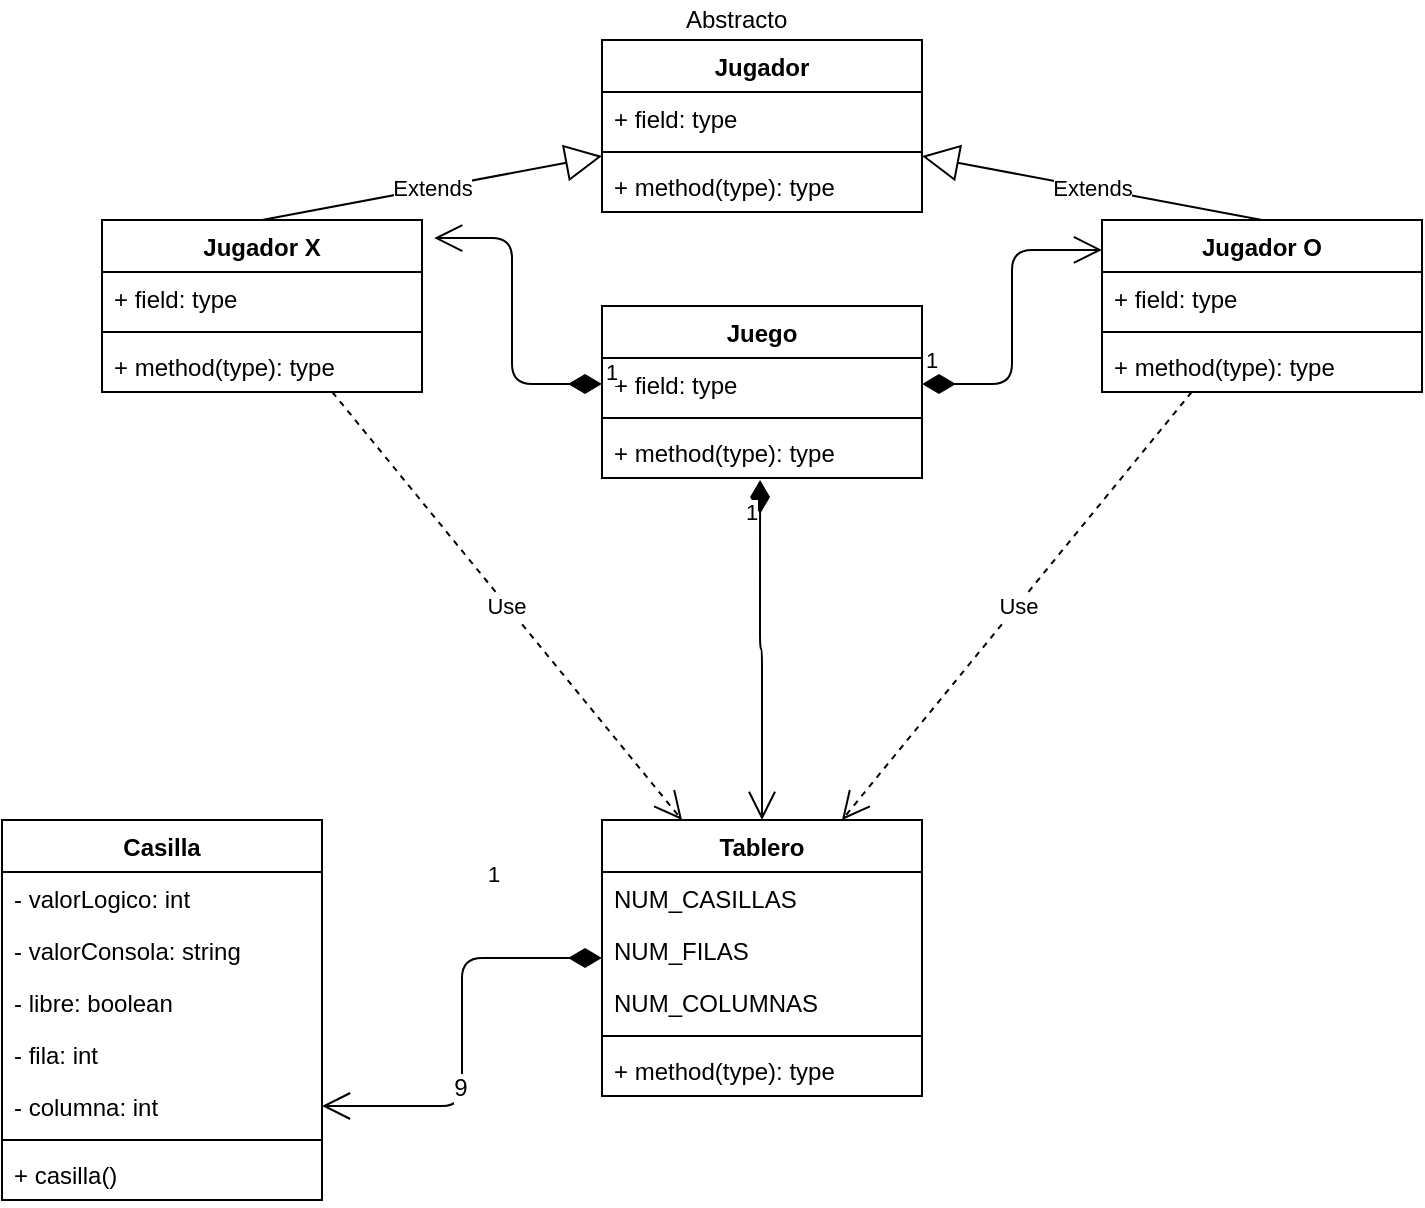 <mxfile version="12.1.3" pages="1"><diagram id="DG-77taV9_U5A8dRwUlG" name="Page-1"><mxGraphModel dx="1408" dy="586" grid="1" gridSize="10" guides="1" tooltips="1" connect="1" arrows="1" fold="1" page="1" pageScale="1" pageWidth="827" pageHeight="1169" math="0" shadow="0"><root><mxCell id="0"/><mxCell id="1" parent="0"/><mxCell id="o2bsqG5Iu_C7ATKqkHY1-1" value="Tablero" style="swimlane;fontStyle=1;align=center;verticalAlign=top;childLayout=stackLayout;horizontal=1;startSize=26;horizontalStack=0;resizeParent=1;resizeParentMax=0;resizeLast=0;collapsible=1;marginBottom=0;" vertex="1" parent="1"><mxGeometry x="330" y="430" width="160" height="138" as="geometry"/></mxCell><mxCell id="o2bsqG5Iu_C7ATKqkHY1-60" value="NUM_CASILLAS" style="text;strokeColor=none;fillColor=none;align=left;verticalAlign=top;spacingLeft=4;spacingRight=4;overflow=hidden;rotatable=0;points=[[0,0.5],[1,0.5]];portConstraint=eastwest;" vertex="1" parent="o2bsqG5Iu_C7ATKqkHY1-1"><mxGeometry y="26" width="160" height="26" as="geometry"/></mxCell><mxCell id="o2bsqG5Iu_C7ATKqkHY1-2" value="NUM_FILAS" style="text;strokeColor=none;fillColor=none;align=left;verticalAlign=top;spacingLeft=4;spacingRight=4;overflow=hidden;rotatable=0;points=[[0,0.5],[1,0.5]];portConstraint=eastwest;" vertex="1" parent="o2bsqG5Iu_C7ATKqkHY1-1"><mxGeometry y="52" width="160" height="26" as="geometry"/></mxCell><mxCell id="o2bsqG5Iu_C7ATKqkHY1-61" value="NUM_COLUMNAS" style="text;strokeColor=none;fillColor=none;align=left;verticalAlign=top;spacingLeft=4;spacingRight=4;overflow=hidden;rotatable=0;points=[[0,0.5],[1,0.5]];portConstraint=eastwest;" vertex="1" parent="o2bsqG5Iu_C7ATKqkHY1-1"><mxGeometry y="78" width="160" height="26" as="geometry"/></mxCell><mxCell id="o2bsqG5Iu_C7ATKqkHY1-3" value="" style="line;strokeWidth=1;fillColor=none;align=left;verticalAlign=middle;spacingTop=-1;spacingLeft=3;spacingRight=3;rotatable=0;labelPosition=right;points=[];portConstraint=eastwest;" vertex="1" parent="o2bsqG5Iu_C7ATKqkHY1-1"><mxGeometry y="104" width="160" height="8" as="geometry"/></mxCell><mxCell id="o2bsqG5Iu_C7ATKqkHY1-4" value="+ method(type): type" style="text;strokeColor=none;fillColor=none;align=left;verticalAlign=top;spacingLeft=4;spacingRight=4;overflow=hidden;rotatable=0;points=[[0,0.5],[1,0.5]];portConstraint=eastwest;" vertex="1" parent="o2bsqG5Iu_C7ATKqkHY1-1"><mxGeometry y="112" width="160" height="26" as="geometry"/></mxCell><mxCell id="o2bsqG5Iu_C7ATKqkHY1-5" value="Casilla" style="swimlane;fontStyle=1;align=center;verticalAlign=top;childLayout=stackLayout;horizontal=1;startSize=26;horizontalStack=0;resizeParent=1;resizeParentMax=0;resizeLast=0;collapsible=1;marginBottom=0;" vertex="1" parent="1"><mxGeometry x="30" y="430" width="160" height="190" as="geometry"/></mxCell><mxCell id="o2bsqG5Iu_C7ATKqkHY1-55" value="- valorLogico: int" style="text;strokeColor=none;fillColor=none;align=left;verticalAlign=top;spacingLeft=4;spacingRight=4;overflow=hidden;rotatable=0;points=[[0,0.5],[1,0.5]];portConstraint=eastwest;" vertex="1" parent="o2bsqG5Iu_C7ATKqkHY1-5"><mxGeometry y="26" width="160" height="26" as="geometry"/></mxCell><mxCell id="o2bsqG5Iu_C7ATKqkHY1-57" value="- valorConsola: string" style="text;strokeColor=none;fillColor=none;align=left;verticalAlign=top;spacingLeft=4;spacingRight=4;overflow=hidden;rotatable=0;points=[[0,0.5],[1,0.5]];portConstraint=eastwest;" vertex="1" parent="o2bsqG5Iu_C7ATKqkHY1-5"><mxGeometry y="52" width="160" height="26" as="geometry"/></mxCell><mxCell id="o2bsqG5Iu_C7ATKqkHY1-58" value="- libre: boolean" style="text;strokeColor=none;fillColor=none;align=left;verticalAlign=top;spacingLeft=4;spacingRight=4;overflow=hidden;rotatable=0;points=[[0,0.5],[1,0.5]];portConstraint=eastwest;" vertex="1" parent="o2bsqG5Iu_C7ATKqkHY1-5"><mxGeometry y="78" width="160" height="26" as="geometry"/></mxCell><mxCell id="o2bsqG5Iu_C7ATKqkHY1-59" value="- fila: int" style="text;strokeColor=none;fillColor=none;align=left;verticalAlign=top;spacingLeft=4;spacingRight=4;overflow=hidden;rotatable=0;points=[[0,0.5],[1,0.5]];portConstraint=eastwest;" vertex="1" parent="o2bsqG5Iu_C7ATKqkHY1-5"><mxGeometry y="104" width="160" height="26" as="geometry"/></mxCell><mxCell id="o2bsqG5Iu_C7ATKqkHY1-6" value="- columna: int" style="text;strokeColor=none;fillColor=none;align=left;verticalAlign=top;spacingLeft=4;spacingRight=4;overflow=hidden;rotatable=0;points=[[0,0.5],[1,0.5]];portConstraint=eastwest;" vertex="1" parent="o2bsqG5Iu_C7ATKqkHY1-5"><mxGeometry y="130" width="160" height="26" as="geometry"/></mxCell><mxCell id="o2bsqG5Iu_C7ATKqkHY1-7" value="" style="line;strokeWidth=1;fillColor=none;align=left;verticalAlign=middle;spacingTop=-1;spacingLeft=3;spacingRight=3;rotatable=0;labelPosition=right;points=[];portConstraint=eastwest;" vertex="1" parent="o2bsqG5Iu_C7ATKqkHY1-5"><mxGeometry y="156" width="160" height="8" as="geometry"/></mxCell><mxCell id="o2bsqG5Iu_C7ATKqkHY1-8" value="+ casilla()" style="text;strokeColor=none;fillColor=none;align=left;verticalAlign=top;spacingLeft=4;spacingRight=4;overflow=hidden;rotatable=0;points=[[0,0.5],[1,0.5]];portConstraint=eastwest;" vertex="1" parent="o2bsqG5Iu_C7ATKqkHY1-5"><mxGeometry y="164" width="160" height="26" as="geometry"/></mxCell><mxCell id="o2bsqG5Iu_C7ATKqkHY1-11" value="Jugador" style="swimlane;fontStyle=1;align=center;verticalAlign=top;childLayout=stackLayout;horizontal=1;startSize=26;horizontalStack=0;resizeParent=1;resizeParentMax=0;resizeLast=0;collapsible=1;marginBottom=0;" vertex="1" parent="1"><mxGeometry x="330" y="40" width="160" height="86" as="geometry"/></mxCell><mxCell id="o2bsqG5Iu_C7ATKqkHY1-12" value="+ field: type" style="text;strokeColor=none;fillColor=none;align=left;verticalAlign=top;spacingLeft=4;spacingRight=4;overflow=hidden;rotatable=0;points=[[0,0.5],[1,0.5]];portConstraint=eastwest;" vertex="1" parent="o2bsqG5Iu_C7ATKqkHY1-11"><mxGeometry y="26" width="160" height="26" as="geometry"/></mxCell><mxCell id="o2bsqG5Iu_C7ATKqkHY1-13" value="" style="line;strokeWidth=1;fillColor=none;align=left;verticalAlign=middle;spacingTop=-1;spacingLeft=3;spacingRight=3;rotatable=0;labelPosition=right;points=[];portConstraint=eastwest;" vertex="1" parent="o2bsqG5Iu_C7ATKqkHY1-11"><mxGeometry y="52" width="160" height="8" as="geometry"/></mxCell><mxCell id="o2bsqG5Iu_C7ATKqkHY1-14" value="+ method(type): type" style="text;strokeColor=none;fillColor=none;align=left;verticalAlign=top;spacingLeft=4;spacingRight=4;overflow=hidden;rotatable=0;points=[[0,0.5],[1,0.5]];portConstraint=eastwest;" vertex="1" parent="o2bsqG5Iu_C7ATKqkHY1-11"><mxGeometry y="60" width="160" height="26" as="geometry"/></mxCell><mxCell id="o2bsqG5Iu_C7ATKqkHY1-22" value="1" style="endArrow=open;html=1;endSize=12;startArrow=diamondThin;startSize=14;startFill=1;edgeStyle=orthogonalEdgeStyle;align=left;verticalAlign=bottom;entryX=1;entryY=0.5;entryDx=0;entryDy=0;" edge="1" parent="1" source="o2bsqG5Iu_C7ATKqkHY1-1" target="o2bsqG5Iu_C7ATKqkHY1-6"><mxGeometry x="-0.444" y="-33" relative="1" as="geometry"><mxPoint x="40" y="70" as="sourcePoint"/><mxPoint x="200" y="70" as="targetPoint"/><mxPoint as="offset"/></mxGeometry></mxCell><mxCell id="o2bsqG5Iu_C7ATKqkHY1-23" value="9" style="text;html=1;resizable=0;points=[];align=center;verticalAlign=middle;labelBackgroundColor=#ffffff;" vertex="1" connectable="0" parent="o2bsqG5Iu_C7ATKqkHY1-22"><mxGeometry x="0.258" y="-1" relative="1" as="geometry"><mxPoint as="offset"/></mxGeometry></mxCell><mxCell id="o2bsqG5Iu_C7ATKqkHY1-24" value="Jugador X" style="swimlane;fontStyle=1;align=center;verticalAlign=top;childLayout=stackLayout;horizontal=1;startSize=26;horizontalStack=0;resizeParent=1;resizeParentMax=0;resizeLast=0;collapsible=1;marginBottom=0;" vertex="1" parent="1"><mxGeometry x="80" y="130" width="160" height="86" as="geometry"/></mxCell><mxCell id="o2bsqG5Iu_C7ATKqkHY1-25" value="+ field: type" style="text;strokeColor=none;fillColor=none;align=left;verticalAlign=top;spacingLeft=4;spacingRight=4;overflow=hidden;rotatable=0;points=[[0,0.5],[1,0.5]];portConstraint=eastwest;" vertex="1" parent="o2bsqG5Iu_C7ATKqkHY1-24"><mxGeometry y="26" width="160" height="26" as="geometry"/></mxCell><mxCell id="o2bsqG5Iu_C7ATKqkHY1-26" value="" style="line;strokeWidth=1;fillColor=none;align=left;verticalAlign=middle;spacingTop=-1;spacingLeft=3;spacingRight=3;rotatable=0;labelPosition=right;points=[];portConstraint=eastwest;" vertex="1" parent="o2bsqG5Iu_C7ATKqkHY1-24"><mxGeometry y="52" width="160" height="8" as="geometry"/></mxCell><mxCell id="o2bsqG5Iu_C7ATKqkHY1-27" value="+ method(type): type" style="text;strokeColor=none;fillColor=none;align=left;verticalAlign=top;spacingLeft=4;spacingRight=4;overflow=hidden;rotatable=0;points=[[0,0.5],[1,0.5]];portConstraint=eastwest;" vertex="1" parent="o2bsqG5Iu_C7ATKqkHY1-24"><mxGeometry y="60" width="160" height="26" as="geometry"/></mxCell><mxCell id="o2bsqG5Iu_C7ATKqkHY1-28" value="Jugador O" style="swimlane;fontStyle=1;align=center;verticalAlign=top;childLayout=stackLayout;horizontal=1;startSize=26;horizontalStack=0;resizeParent=1;resizeParentMax=0;resizeLast=0;collapsible=1;marginBottom=0;" vertex="1" parent="1"><mxGeometry x="580" y="130" width="160" height="86" as="geometry"/></mxCell><mxCell id="o2bsqG5Iu_C7ATKqkHY1-29" value="+ field: type" style="text;strokeColor=none;fillColor=none;align=left;verticalAlign=top;spacingLeft=4;spacingRight=4;overflow=hidden;rotatable=0;points=[[0,0.5],[1,0.5]];portConstraint=eastwest;" vertex="1" parent="o2bsqG5Iu_C7ATKqkHY1-28"><mxGeometry y="26" width="160" height="26" as="geometry"/></mxCell><mxCell id="o2bsqG5Iu_C7ATKqkHY1-30" value="" style="line;strokeWidth=1;fillColor=none;align=left;verticalAlign=middle;spacingTop=-1;spacingLeft=3;spacingRight=3;rotatable=0;labelPosition=right;points=[];portConstraint=eastwest;" vertex="1" parent="o2bsqG5Iu_C7ATKqkHY1-28"><mxGeometry y="52" width="160" height="8" as="geometry"/></mxCell><mxCell id="o2bsqG5Iu_C7ATKqkHY1-31" value="+ method(type): type" style="text;strokeColor=none;fillColor=none;align=left;verticalAlign=top;spacingLeft=4;spacingRight=4;overflow=hidden;rotatable=0;points=[[0,0.5],[1,0.5]];portConstraint=eastwest;" vertex="1" parent="o2bsqG5Iu_C7ATKqkHY1-28"><mxGeometry y="60" width="160" height="26" as="geometry"/></mxCell><mxCell id="o2bsqG5Iu_C7ATKqkHY1-32" value="Abstracto" style="text;html=1;resizable=0;points=[];autosize=1;align=left;verticalAlign=top;spacingTop=-4;" vertex="1" parent="1"><mxGeometry x="370" y="20" width="70" height="20" as="geometry"/></mxCell><mxCell id="o2bsqG5Iu_C7ATKqkHY1-37" value="Extends" style="endArrow=block;endSize=16;endFill=0;html=1;exitX=0.5;exitY=0;exitDx=0;exitDy=0;" edge="1" parent="1" source="o2bsqG5Iu_C7ATKqkHY1-24" target="o2bsqG5Iu_C7ATKqkHY1-11"><mxGeometry width="160" relative="1" as="geometry"><mxPoint x="420" y="250" as="sourcePoint"/><mxPoint x="580" y="250" as="targetPoint"/></mxGeometry></mxCell><mxCell id="o2bsqG5Iu_C7ATKqkHY1-38" value="Extends" style="endArrow=block;endSize=16;endFill=0;html=1;exitX=0.5;exitY=0;exitDx=0;exitDy=0;" edge="1" parent="1" source="o2bsqG5Iu_C7ATKqkHY1-28" target="o2bsqG5Iu_C7ATKqkHY1-11"><mxGeometry width="160" relative="1" as="geometry"><mxPoint x="630" y="250" as="sourcePoint"/><mxPoint x="790" y="250" as="targetPoint"/></mxGeometry></mxCell><mxCell id="o2bsqG5Iu_C7ATKqkHY1-39" value="Use" style="endArrow=open;endSize=12;dashed=1;html=1;entryX=0.25;entryY=0;entryDx=0;entryDy=0;" edge="1" parent="1" source="o2bsqG5Iu_C7ATKqkHY1-24" target="o2bsqG5Iu_C7ATKqkHY1-1"><mxGeometry width="160" relative="1" as="geometry"><mxPoint x="230" y="260" as="sourcePoint"/><mxPoint x="490" y="190" as="targetPoint"/></mxGeometry></mxCell><mxCell id="o2bsqG5Iu_C7ATKqkHY1-41" value="Use" style="endArrow=open;endSize=12;dashed=1;html=1;entryX=0.75;entryY=0;entryDx=0;entryDy=0;" edge="1" parent="1" source="o2bsqG5Iu_C7ATKqkHY1-28" target="o2bsqG5Iu_C7ATKqkHY1-1"><mxGeometry width="160" relative="1" as="geometry"><mxPoint x="30" y="540" as="sourcePoint"/><mxPoint x="190" y="540" as="targetPoint"/></mxGeometry></mxCell><mxCell id="o2bsqG5Iu_C7ATKqkHY1-44" value="Juego" style="swimlane;fontStyle=1;align=center;verticalAlign=top;childLayout=stackLayout;horizontal=1;startSize=26;horizontalStack=0;resizeParent=1;resizeParentMax=0;resizeLast=0;collapsible=1;marginBottom=0;" vertex="1" parent="1"><mxGeometry x="330" y="173" width="160" height="86" as="geometry"/></mxCell><mxCell id="o2bsqG5Iu_C7ATKqkHY1-45" value="+ field: type" style="text;strokeColor=none;fillColor=none;align=left;verticalAlign=top;spacingLeft=4;spacingRight=4;overflow=hidden;rotatable=0;points=[[0,0.5],[1,0.5]];portConstraint=eastwest;" vertex="1" parent="o2bsqG5Iu_C7ATKqkHY1-44"><mxGeometry y="26" width="160" height="26" as="geometry"/></mxCell><mxCell id="o2bsqG5Iu_C7ATKqkHY1-46" value="" style="line;strokeWidth=1;fillColor=none;align=left;verticalAlign=middle;spacingTop=-1;spacingLeft=3;spacingRight=3;rotatable=0;labelPosition=right;points=[];portConstraint=eastwest;" vertex="1" parent="o2bsqG5Iu_C7ATKqkHY1-44"><mxGeometry y="52" width="160" height="8" as="geometry"/></mxCell><mxCell id="o2bsqG5Iu_C7ATKqkHY1-47" value="+ method(type): type" style="text;strokeColor=none;fillColor=none;align=left;verticalAlign=top;spacingLeft=4;spacingRight=4;overflow=hidden;rotatable=0;points=[[0,0.5],[1,0.5]];portConstraint=eastwest;" vertex="1" parent="o2bsqG5Iu_C7ATKqkHY1-44"><mxGeometry y="60" width="160" height="26" as="geometry"/></mxCell><mxCell id="o2bsqG5Iu_C7ATKqkHY1-48" value="1" style="endArrow=open;html=1;endSize=12;startArrow=diamondThin;startSize=14;startFill=1;edgeStyle=orthogonalEdgeStyle;align=left;verticalAlign=bottom;exitX=0.494;exitY=1.038;exitDx=0;exitDy=0;exitPerimeter=0;" edge="1" parent="1" source="o2bsqG5Iu_C7ATKqkHY1-47" target="o2bsqG5Iu_C7ATKqkHY1-1"><mxGeometry x="-0.702" y="-9" relative="1" as="geometry"><mxPoint x="490" y="520" as="sourcePoint"/><mxPoint x="650" y="520" as="targetPoint"/><mxPoint as="offset"/></mxGeometry></mxCell><mxCell id="o2bsqG5Iu_C7ATKqkHY1-49" value="1" style="endArrow=open;html=1;endSize=12;startArrow=diamondThin;startSize=14;startFill=1;edgeStyle=orthogonalEdgeStyle;align=left;verticalAlign=bottom;exitX=1;exitY=0.5;exitDx=0;exitDy=0;entryX=0;entryY=0.174;entryDx=0;entryDy=0;entryPerimeter=0;" edge="1" parent="1" source="o2bsqG5Iu_C7ATKqkHY1-45" target="o2bsqG5Iu_C7ATKqkHY1-28"><mxGeometry x="-1" y="3" relative="1" as="geometry"><mxPoint x="660" y="290" as="sourcePoint"/><mxPoint x="820" y="290" as="targetPoint"/></mxGeometry></mxCell><mxCell id="o2bsqG5Iu_C7ATKqkHY1-52" value="1" style="endArrow=open;html=1;endSize=12;startArrow=diamondThin;startSize=14;startFill=1;edgeStyle=orthogonalEdgeStyle;align=left;verticalAlign=bottom;exitX=0;exitY=0.5;exitDx=0;exitDy=0;entryX=1.038;entryY=0.105;entryDx=0;entryDy=0;entryPerimeter=0;" edge="1" parent="1" source="o2bsqG5Iu_C7ATKqkHY1-45" target="o2bsqG5Iu_C7ATKqkHY1-24"><mxGeometry x="-1" y="3" relative="1" as="geometry"><mxPoint x="460" y="570" as="sourcePoint"/><mxPoint x="620" y="570" as="targetPoint"/></mxGeometry></mxCell></root></mxGraphModel></diagram></mxfile>